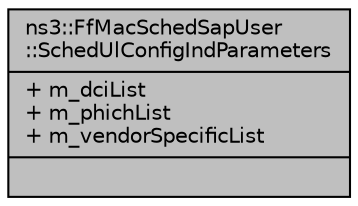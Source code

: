 digraph "ns3::FfMacSchedSapUser::SchedUlConfigIndParameters"
{
  edge [fontname="Helvetica",fontsize="10",labelfontname="Helvetica",labelfontsize="10"];
  node [fontname="Helvetica",fontsize="10",shape=record];
  Node1 [label="{ns3::FfMacSchedSapUser\l::SchedUlConfigIndParameters\n|+ m_dciList\l+ m_phichList\l+ m_vendorSpecificList\l|}",height=0.2,width=0.4,color="black", fillcolor="grey75", style="filled", fontcolor="black"];
}

